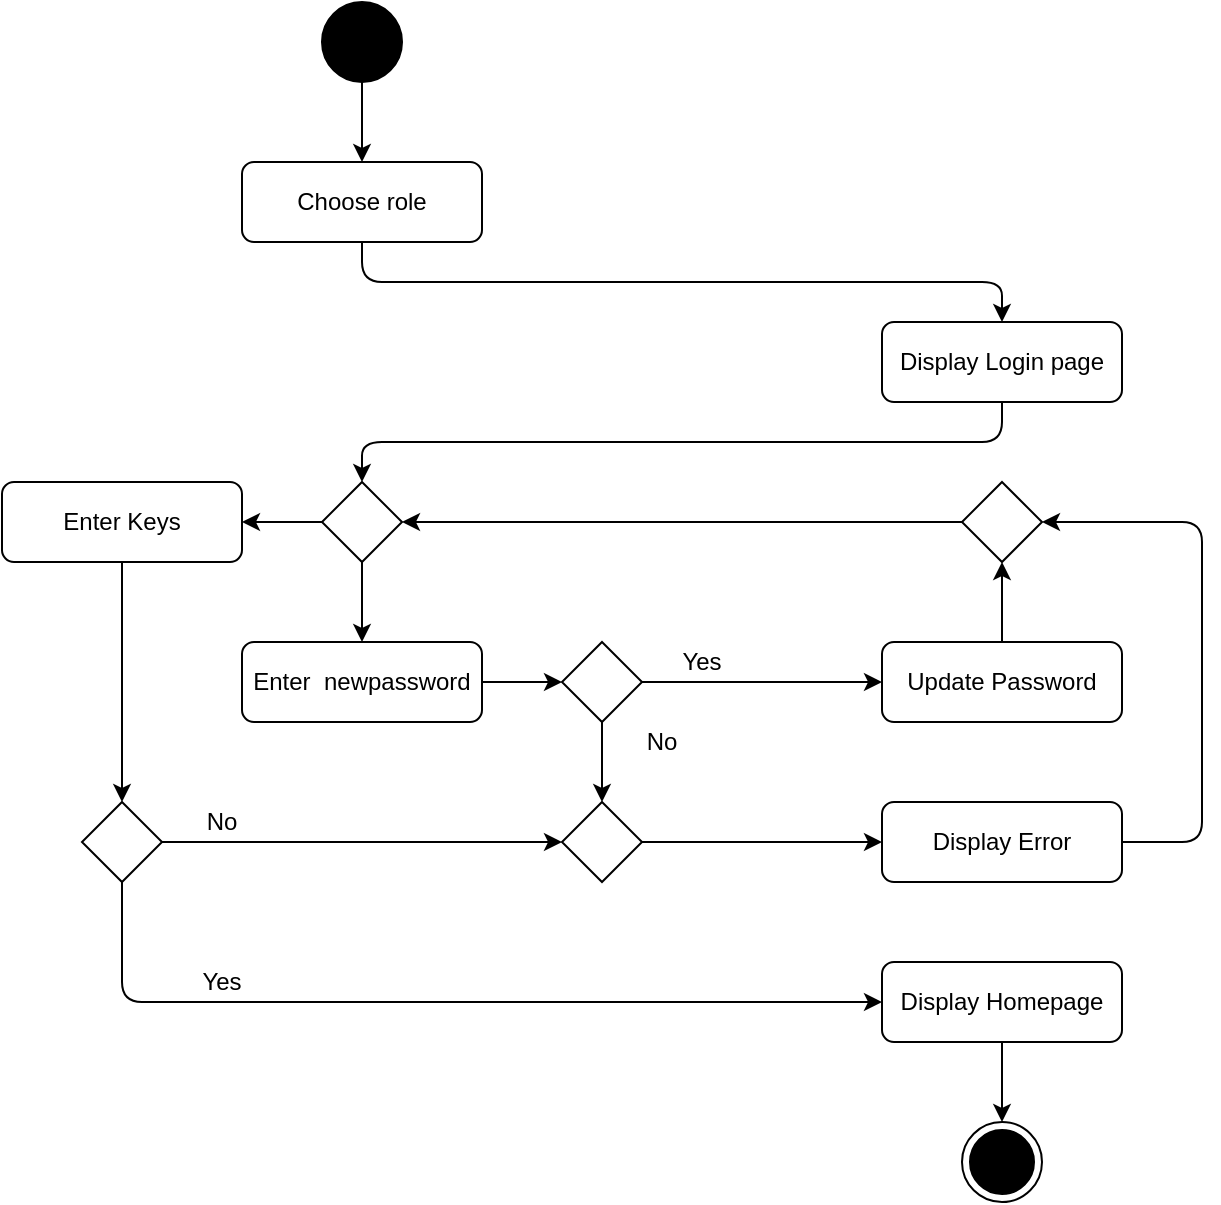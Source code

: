 <mxfile>
    <diagram id="FijeTby2EyN-7NyLlDYY" name="Login">
        <mxGraphModel dx="919" dy="695" grid="1" gridSize="10" guides="1" tooltips="1" connect="1" arrows="1" fold="1" page="1" pageScale="1" pageWidth="850" pageHeight="1100" math="0" shadow="0">
            <root>
                <mxCell id="0"/>
                <mxCell id="1" parent="0"/>
                <mxCell id="bwiVI-DXOcjcneLZxq-_-1" style="edgeStyle=none;html=1;exitX=0.5;exitY=1;exitDx=0;exitDy=0;entryX=0.5;entryY=0;entryDx=0;entryDy=0;" edge="1" parent="1" source="bwiVI-DXOcjcneLZxq-_-2" target="bwiVI-DXOcjcneLZxq-_-6">
                    <mxGeometry relative="1" as="geometry"/>
                </mxCell>
                <mxCell id="bwiVI-DXOcjcneLZxq-_-2" value="" style="ellipse;fillColor=strokeColor;" vertex="1" parent="1">
                    <mxGeometry x="280" y="40" width="40" height="40" as="geometry"/>
                </mxCell>
                <mxCell id="bwiVI-DXOcjcneLZxq-_-3" value="No" style="text;html=1;strokeColor=none;fillColor=none;align=center;verticalAlign=middle;whiteSpace=wrap;rounded=0;" vertex="1" parent="1">
                    <mxGeometry x="200" y="440" width="60" height="20" as="geometry"/>
                </mxCell>
                <mxCell id="bwiVI-DXOcjcneLZxq-_-4" value="Yes" style="text;html=1;strokeColor=none;fillColor=none;align=center;verticalAlign=middle;whiteSpace=wrap;rounded=0;" vertex="1" parent="1">
                    <mxGeometry x="200" y="520" width="60" height="20" as="geometry"/>
                </mxCell>
                <mxCell id="bwiVI-DXOcjcneLZxq-_-5" style="edgeStyle=none;html=1;exitX=0.5;exitY=1;exitDx=0;exitDy=0;entryX=0.5;entryY=0;entryDx=0;entryDy=0;" edge="1" parent="1" source="bwiVI-DXOcjcneLZxq-_-6" target="bwiVI-DXOcjcneLZxq-_-8">
                    <mxGeometry relative="1" as="geometry">
                        <Array as="points">
                            <mxPoint x="300" y="180"/>
                            <mxPoint x="620" y="180"/>
                        </Array>
                    </mxGeometry>
                </mxCell>
                <mxCell id="bwiVI-DXOcjcneLZxq-_-6" value="Choose role" style="rounded=1;whiteSpace=wrap;html=1;" vertex="1" parent="1">
                    <mxGeometry x="240" y="120" width="120" height="40" as="geometry"/>
                </mxCell>
                <mxCell id="bwiVI-DXOcjcneLZxq-_-7" style="edgeStyle=none;html=1;exitX=0.5;exitY=1;exitDx=0;exitDy=0;entryX=0.5;entryY=0;entryDx=0;entryDy=0;" edge="1" parent="1" source="bwiVI-DXOcjcneLZxq-_-8" target="bwiVI-DXOcjcneLZxq-_-11">
                    <mxGeometry relative="1" as="geometry">
                        <mxPoint x="300" y="280" as="targetPoint"/>
                        <Array as="points">
                            <mxPoint x="620" y="260"/>
                            <mxPoint x="300" y="260"/>
                        </Array>
                    </mxGeometry>
                </mxCell>
                <mxCell id="bwiVI-DXOcjcneLZxq-_-8" value="Display Login page" style="rounded=1;whiteSpace=wrap;html=1;" vertex="1" parent="1">
                    <mxGeometry x="560" y="200" width="120" height="40" as="geometry"/>
                </mxCell>
                <mxCell id="bwiVI-DXOcjcneLZxq-_-9" style="edgeStyle=none;html=1;exitX=0;exitY=0.5;exitDx=0;exitDy=0;entryX=1;entryY=0.5;entryDx=0;entryDy=0;" edge="1" parent="1" source="bwiVI-DXOcjcneLZxq-_-11" target="bwiVI-DXOcjcneLZxq-_-18">
                    <mxGeometry relative="1" as="geometry"/>
                </mxCell>
                <mxCell id="bwiVI-DXOcjcneLZxq-_-10" style="edgeStyle=none;html=1;exitX=0.5;exitY=1;exitDx=0;exitDy=0;entryX=0.5;entryY=0;entryDx=0;entryDy=0;" edge="1" parent="1" source="bwiVI-DXOcjcneLZxq-_-11" target="bwiVI-DXOcjcneLZxq-_-23">
                    <mxGeometry relative="1" as="geometry"/>
                </mxCell>
                <mxCell id="bwiVI-DXOcjcneLZxq-_-11" value="" style="rhombus;whiteSpace=wrap;html=1;" vertex="1" parent="1">
                    <mxGeometry x="280" y="280" width="40" height="40" as="geometry"/>
                </mxCell>
                <mxCell id="bwiVI-DXOcjcneLZxq-_-12" style="edgeStyle=none;html=1;exitX=1;exitY=0.5;exitDx=0;exitDy=0;entryX=1;entryY=0.5;entryDx=0;entryDy=0;" edge="1" parent="1" source="bwiVI-DXOcjcneLZxq-_-13" target="bwiVI-DXOcjcneLZxq-_-27">
                    <mxGeometry relative="1" as="geometry">
                        <Array as="points">
                            <mxPoint x="720" y="460"/>
                            <mxPoint x="720" y="300"/>
                        </Array>
                    </mxGeometry>
                </mxCell>
                <mxCell id="bwiVI-DXOcjcneLZxq-_-13" value="Display Error" style="rounded=1;whiteSpace=wrap;html=1;" vertex="1" parent="1">
                    <mxGeometry x="560" y="440" width="120" height="40" as="geometry"/>
                </mxCell>
                <mxCell id="bwiVI-DXOcjcneLZxq-_-14" style="edgeStyle=none;html=1;exitX=0.5;exitY=1;exitDx=0;exitDy=0;entryX=0;entryY=0.5;entryDx=0;entryDy=0;" edge="1" parent="1" source="bwiVI-DXOcjcneLZxq-_-15" target="bwiVI-DXOcjcneLZxq-_-16">
                    <mxGeometry relative="1" as="geometry"/>
                </mxCell>
                <mxCell id="bwiVI-DXOcjcneLZxq-_-15" value="Display Homepage" style="rounded=1;whiteSpace=wrap;html=1;" vertex="1" parent="1">
                    <mxGeometry x="560" y="520" width="120" height="40" as="geometry"/>
                </mxCell>
                <mxCell id="bwiVI-DXOcjcneLZxq-_-16" value="" style="ellipse;html=1;shape=endState;fillColor=strokeColor;direction=south;" vertex="1" parent="1">
                    <mxGeometry x="600" y="600" width="40" height="40" as="geometry"/>
                </mxCell>
                <mxCell id="bwiVI-DXOcjcneLZxq-_-17" style="edgeStyle=none;html=1;exitX=0.5;exitY=1;exitDx=0;exitDy=0;entryX=0.5;entryY=0;entryDx=0;entryDy=0;" edge="1" parent="1" source="bwiVI-DXOcjcneLZxq-_-18" target="bwiVI-DXOcjcneLZxq-_-32">
                    <mxGeometry relative="1" as="geometry"/>
                </mxCell>
                <mxCell id="bwiVI-DXOcjcneLZxq-_-18" value="Enter Keys" style="rounded=1;whiteSpace=wrap;html=1;" vertex="1" parent="1">
                    <mxGeometry x="120" y="280" width="120" height="40" as="geometry"/>
                </mxCell>
                <mxCell id="bwiVI-DXOcjcneLZxq-_-19" style="edgeStyle=none;html=1;exitX=1;exitY=0.5;exitDx=0;exitDy=0;entryX=0;entryY=0.5;entryDx=0;entryDy=0;" edge="1" parent="1" source="bwiVI-DXOcjcneLZxq-_-21" target="bwiVI-DXOcjcneLZxq-_-25">
                    <mxGeometry relative="1" as="geometry"/>
                </mxCell>
                <mxCell id="bwiVI-DXOcjcneLZxq-_-20" style="edgeStyle=none;html=1;exitX=0.5;exitY=1;exitDx=0;exitDy=0;entryX=0.5;entryY=0;entryDx=0;entryDy=0;" edge="1" parent="1" source="bwiVI-DXOcjcneLZxq-_-21" target="bwiVI-DXOcjcneLZxq-_-29">
                    <mxGeometry relative="1" as="geometry">
                        <mxPoint x="420" y="440" as="targetPoint"/>
                    </mxGeometry>
                </mxCell>
                <mxCell id="bwiVI-DXOcjcneLZxq-_-21" value="" style="rhombus;whiteSpace=wrap;html=1;" vertex="1" parent="1">
                    <mxGeometry x="400" y="360" width="40" height="40" as="geometry"/>
                </mxCell>
                <mxCell id="bwiVI-DXOcjcneLZxq-_-22" style="edgeStyle=none;html=1;exitX=1;exitY=0.5;exitDx=0;exitDy=0;entryX=0;entryY=0.5;entryDx=0;entryDy=0;" edge="1" parent="1" source="bwiVI-DXOcjcneLZxq-_-23" target="bwiVI-DXOcjcneLZxq-_-21">
                    <mxGeometry relative="1" as="geometry"/>
                </mxCell>
                <mxCell id="bwiVI-DXOcjcneLZxq-_-23" value="Enter&amp;nbsp; newpassword" style="rounded=1;whiteSpace=wrap;html=1;" vertex="1" parent="1">
                    <mxGeometry x="240" y="360" width="120" height="40" as="geometry"/>
                </mxCell>
                <mxCell id="bwiVI-DXOcjcneLZxq-_-24" style="edgeStyle=none;html=1;exitX=0.5;exitY=0;exitDx=0;exitDy=0;entryX=0.5;entryY=1;entryDx=0;entryDy=0;" edge="1" parent="1" source="bwiVI-DXOcjcneLZxq-_-25" target="bwiVI-DXOcjcneLZxq-_-27">
                    <mxGeometry relative="1" as="geometry"/>
                </mxCell>
                <mxCell id="bwiVI-DXOcjcneLZxq-_-25" value="Update Password" style="rounded=1;whiteSpace=wrap;html=1;" vertex="1" parent="1">
                    <mxGeometry x="560" y="360" width="120" height="40" as="geometry"/>
                </mxCell>
                <mxCell id="bwiVI-DXOcjcneLZxq-_-26" value="" style="edgeStyle=none;html=1;entryX=1;entryY=0.5;entryDx=0;entryDy=0;" edge="1" parent="1" source="bwiVI-DXOcjcneLZxq-_-27" target="bwiVI-DXOcjcneLZxq-_-11">
                    <mxGeometry relative="1" as="geometry">
                        <mxPoint x="540" y="300" as="targetPoint"/>
                    </mxGeometry>
                </mxCell>
                <mxCell id="bwiVI-DXOcjcneLZxq-_-27" value="" style="rhombus;whiteSpace=wrap;html=1;" vertex="1" parent="1">
                    <mxGeometry x="600" y="280" width="40" height="40" as="geometry"/>
                </mxCell>
                <mxCell id="bwiVI-DXOcjcneLZxq-_-28" style="edgeStyle=none;html=1;exitX=1;exitY=0.5;exitDx=0;exitDy=0;entryX=0;entryY=0.5;entryDx=0;entryDy=0;" edge="1" parent="1" source="bwiVI-DXOcjcneLZxq-_-29" target="bwiVI-DXOcjcneLZxq-_-13">
                    <mxGeometry relative="1" as="geometry"/>
                </mxCell>
                <mxCell id="bwiVI-DXOcjcneLZxq-_-29" value="" style="rhombus;whiteSpace=wrap;html=1;" vertex="1" parent="1">
                    <mxGeometry x="400" y="440" width="40" height="40" as="geometry"/>
                </mxCell>
                <mxCell id="bwiVI-DXOcjcneLZxq-_-30" style="edgeStyle=none;html=1;exitX=1;exitY=0.5;exitDx=0;exitDy=0;entryX=0;entryY=0.5;entryDx=0;entryDy=0;" edge="1" parent="1" source="bwiVI-DXOcjcneLZxq-_-32" target="bwiVI-DXOcjcneLZxq-_-29">
                    <mxGeometry relative="1" as="geometry"/>
                </mxCell>
                <mxCell id="bwiVI-DXOcjcneLZxq-_-31" style="edgeStyle=none;html=1;exitX=0.5;exitY=1;exitDx=0;exitDy=0;entryX=0;entryY=0.5;entryDx=0;entryDy=0;" edge="1" parent="1" source="bwiVI-DXOcjcneLZxq-_-32" target="bwiVI-DXOcjcneLZxq-_-15">
                    <mxGeometry relative="1" as="geometry">
                        <Array as="points">
                            <mxPoint x="180" y="540"/>
                        </Array>
                    </mxGeometry>
                </mxCell>
                <mxCell id="bwiVI-DXOcjcneLZxq-_-32" value="" style="rhombus;whiteSpace=wrap;html=1;" vertex="1" parent="1">
                    <mxGeometry x="160" y="440" width="40" height="40" as="geometry"/>
                </mxCell>
                <mxCell id="bwiVI-DXOcjcneLZxq-_-33" value="Yes" style="text;html=1;strokeColor=none;fillColor=none;align=center;verticalAlign=middle;whiteSpace=wrap;rounded=0;" vertex="1" parent="1">
                    <mxGeometry x="440" y="360" width="60" height="20" as="geometry"/>
                </mxCell>
                <mxCell id="bwiVI-DXOcjcneLZxq-_-34" value="No" style="text;html=1;strokeColor=none;fillColor=none;align=center;verticalAlign=middle;whiteSpace=wrap;rounded=0;" vertex="1" parent="1">
                    <mxGeometry x="420" y="400" width="60" height="20" as="geometry"/>
                </mxCell>
            </root>
        </mxGraphModel>
    </diagram>
    <diagram id="gT3FryecW-CjHEzO_n_v" name="Print">
        <mxGraphModel dx="1953" dy="1478" grid="1" gridSize="10" guides="1" tooltips="1" connect="1" arrows="1" fold="1" page="1" pageScale="1" pageWidth="850" pageHeight="1100" math="0" shadow="0">
            <root>
                <mxCell id="0"/>
                <mxCell id="1" parent="0"/>
                <mxCell id="54" style="edgeStyle=none;html=1;exitX=0.5;exitY=1;exitDx=0;exitDy=0;entryX=0.5;entryY=0;entryDx=0;entryDy=0;" edge="1" parent="1" source="52" target="53">
                    <mxGeometry relative="1" as="geometry">
                        <Array as="points">
                            <mxPoint x="420" y="180"/>
                            <mxPoint x="740" y="180"/>
                        </Array>
                    </mxGeometry>
                </mxCell>
                <mxCell id="52" value="Choose Print Documents" style="rounded=1;whiteSpace=wrap;html=1;" vertex="1" parent="1">
                    <mxGeometry x="360" y="120" width="120" height="40" as="geometry"/>
                </mxCell>
                <mxCell id="zESf34RMkvPdHZ8S7SSu-73" style="edgeStyle=none;html=1;exitX=0;exitY=0.5;exitDx=0;exitDy=0;entryX=0.5;entryY=0;entryDx=0;entryDy=0;" edge="1" parent="1" source="53" target="55">
                    <mxGeometry relative="1" as="geometry">
                        <Array as="points">
                            <mxPoint x="420" y="220"/>
                        </Array>
                    </mxGeometry>
                </mxCell>
                <mxCell id="53" value="Display File Upload prompt" style="rounded=1;whiteSpace=wrap;html=1;" vertex="1" parent="1">
                    <mxGeometry x="680" y="200" width="120" height="40" as="geometry"/>
                </mxCell>
                <mxCell id="yiKP9DaiNhndDPsMYVBE-65" style="edgeStyle=none;html=1;exitX=0.5;exitY=1;exitDx=0;exitDy=0;entryX=0.5;entryY=0;entryDx=0;entryDy=0;" edge="1" parent="1" source="55" target="zESf34RMkvPdHZ8S7SSu-70">
                    <mxGeometry relative="1" as="geometry"/>
                </mxCell>
                <mxCell id="55" value="Upload File" style="rounded=1;whiteSpace=wrap;html=1;" vertex="1" parent="1">
                    <mxGeometry x="360" y="280" width="120" height="40" as="geometry"/>
                </mxCell>
                <mxCell id="dl_6bHb7XXs5_eiVzAke-56" style="edgeStyle=none;html=1;exitX=0.5;exitY=1;exitDx=0;exitDy=0;entryX=0.5;entryY=0;entryDx=0;entryDy=0;" edge="1" parent="1" source="zESf34RMkvPdHZ8S7SSu-64" target="zESf34RMkvPdHZ8S7SSu-71">
                    <mxGeometry relative="1" as="geometry"/>
                </mxCell>
                <mxCell id="zESf34RMkvPdHZ8S7SSu-64" value="" style="ellipse;fillColor=strokeColor;" vertex="1" parent="1">
                    <mxGeometry x="240" y="40" width="40" height="40" as="geometry"/>
                </mxCell>
                <mxCell id="yiKP9DaiNhndDPsMYVBE-66" style="edgeStyle=none;html=1;exitX=1;exitY=0.5;exitDx=0;exitDy=0;entryX=0;entryY=0.5;entryDx=0;entryDy=0;" edge="1" parent="1" source="zESf34RMkvPdHZ8S7SSu-70" target="zESf34RMkvPdHZ8S7SSu-72">
                    <mxGeometry relative="1" as="geometry"/>
                </mxCell>
                <mxCell id="dl_6bHb7XXs5_eiVzAke-57" style="edgeStyle=none;html=1;exitX=0.5;exitY=1;exitDx=0;exitDy=0;entryX=0.5;entryY=0;entryDx=0;entryDy=0;" edge="1" parent="1" source="zESf34RMkvPdHZ8S7SSu-70" target="yiKP9DaiNhndDPsMYVBE-64">
                    <mxGeometry relative="1" as="geometry"/>
                </mxCell>
                <mxCell id="zESf34RMkvPdHZ8S7SSu-70" value="" style="rhombus;whiteSpace=wrap;html=1;" vertex="1" parent="1">
                    <mxGeometry x="400" y="360" width="40" height="40" as="geometry"/>
                </mxCell>
                <mxCell id="yiKP9DaiNhndDPsMYVBE-87" style="edgeStyle=none;html=1;exitX=0;exitY=0.5;exitDx=0;exitDy=0;entryX=0.5;entryY=0;entryDx=0;entryDy=0;" edge="1" parent="1" source="zESf34RMkvPdHZ8S7SSu-71" target="yiKP9DaiNhndDPsMYVBE-86">
                    <mxGeometry relative="1" as="geometry">
                        <Array as="points">
                            <mxPoint x="100" y="140"/>
                        </Array>
                    </mxGeometry>
                </mxCell>
                <mxCell id="yiKP9DaiNhndDPsMYVBE-90" style="edgeStyle=none;html=1;exitX=1;exitY=0.5;exitDx=0;exitDy=0;entryX=0;entryY=0.5;entryDx=0;entryDy=0;" edge="1" parent="1" source="zESf34RMkvPdHZ8S7SSu-71" target="52">
                    <mxGeometry relative="1" as="geometry"/>
                </mxCell>
                <mxCell id="zESf34RMkvPdHZ8S7SSu-71" value="" style="rhombus;whiteSpace=wrap;html=1;" vertex="1" parent="1">
                    <mxGeometry x="240" y="120" width="40" height="40" as="geometry"/>
                </mxCell>
                <mxCell id="zESf34RMkvPdHZ8S7SSu-74" style="edgeStyle=none;html=1;exitX=0.5;exitY=0;exitDx=0;exitDy=0;entryX=0.5;entryY=1;entryDx=0;entryDy=0;" edge="1" parent="1" source="zESf34RMkvPdHZ8S7SSu-72" target="53">
                    <mxGeometry relative="1" as="geometry"/>
                </mxCell>
                <mxCell id="zESf34RMkvPdHZ8S7SSu-72" value="Display Error file format" style="rounded=1;whiteSpace=wrap;html=1;" vertex="1" parent="1">
                    <mxGeometry x="680" y="360" width="120" height="40" as="geometry"/>
                </mxCell>
                <mxCell id="yiKP9DaiNhndDPsMYVBE-69" style="edgeStyle=none;html=1;exitX=0.25;exitY=1;exitDx=0;exitDy=0;entryX=0.5;entryY=0;entryDx=0;entryDy=0;" edge="1" parent="1" source="yiKP9DaiNhndDPsMYVBE-64" target="yiKP9DaiNhndDPsMYVBE-67">
                    <mxGeometry relative="1" as="geometry"/>
                </mxCell>
                <mxCell id="yiKP9DaiNhndDPsMYVBE-70" style="edgeStyle=none;html=1;exitX=0.75;exitY=1;exitDx=0;exitDy=0;entryX=0.5;entryY=0;entryDx=0;entryDy=0;" edge="1" parent="1" source="yiKP9DaiNhndDPsMYVBE-64" target="yiKP9DaiNhndDPsMYVBE-68">
                    <mxGeometry relative="1" as="geometry"/>
                </mxCell>
                <mxCell id="yiKP9DaiNhndDPsMYVBE-64" value="" style="rounded=1;whiteSpace=wrap;html=1;" vertex="1" parent="1">
                    <mxGeometry x="260" y="430" width="320" height="10" as="geometry"/>
                </mxCell>
                <mxCell id="yiKP9DaiNhndDPsMYVBE-78" style="edgeStyle=none;html=1;exitX=0.5;exitY=1;exitDx=0;exitDy=0;entryX=0.25;entryY=0;entryDx=0;entryDy=0;" edge="1" parent="1" source="yiKP9DaiNhndDPsMYVBE-67" target="yiKP9DaiNhndDPsMYVBE-73">
                    <mxGeometry relative="1" as="geometry"/>
                </mxCell>
                <mxCell id="yiKP9DaiNhndDPsMYVBE-67" value="Specify printing properties" style="rounded=1;whiteSpace=wrap;html=1;" vertex="1" parent="1">
                    <mxGeometry x="280" y="480" width="120" height="40" as="geometry"/>
                </mxCell>
                <mxCell id="yiKP9DaiNhndDPsMYVBE-76" style="edgeStyle=none;html=1;exitX=0.5;exitY=1;exitDx=0;exitDy=0;entryX=0.5;entryY=0;entryDx=0;entryDy=0;" edge="1" parent="1" source="yiKP9DaiNhndDPsMYVBE-68" target="yiKP9DaiNhndDPsMYVBE-71">
                    <mxGeometry relative="1" as="geometry"/>
                </mxCell>
                <mxCell id="yiKP9DaiNhndDPsMYVBE-68" value="Choose Printer" style="rounded=1;whiteSpace=wrap;html=1;" vertex="1" parent="1">
                    <mxGeometry x="440" y="480" width="120" height="40" as="geometry"/>
                </mxCell>
                <mxCell id="yiKP9DaiNhndDPsMYVBE-77" style="edgeStyle=none;html=1;exitX=1;exitY=0.5;exitDx=0;exitDy=0;" edge="1" parent="1" source="yiKP9DaiNhndDPsMYVBE-71" target="yiKP9DaiNhndDPsMYVBE-72">
                    <mxGeometry relative="1" as="geometry"/>
                </mxCell>
                <mxCell id="yiKP9DaiNhndDPsMYVBE-79" style="edgeStyle=none;html=1;exitX=0.5;exitY=1;exitDx=0;exitDy=0;entryX=0.75;entryY=0;entryDx=0;entryDy=0;" edge="1" parent="1" source="yiKP9DaiNhndDPsMYVBE-71" target="yiKP9DaiNhndDPsMYVBE-73">
                    <mxGeometry relative="1" as="geometry"/>
                </mxCell>
                <mxCell id="yiKP9DaiNhndDPsMYVBE-71" value="" style="rhombus;whiteSpace=wrap;html=1;" vertex="1" parent="1">
                    <mxGeometry x="480" y="560" width="40" height="40" as="geometry"/>
                </mxCell>
                <mxCell id="yiKP9DaiNhndDPsMYVBE-75" style="edgeStyle=none;html=1;exitX=0.5;exitY=0;exitDx=0;exitDy=0;entryX=1;entryY=0.5;entryDx=0;entryDy=0;" edge="1" parent="1" source="yiKP9DaiNhndDPsMYVBE-72" target="yiKP9DaiNhndDPsMYVBE-68">
                    <mxGeometry relative="1" as="geometry">
                        <Array as="points">
                            <mxPoint x="740" y="500"/>
                        </Array>
                    </mxGeometry>
                </mxCell>
                <mxCell id="yiKP9DaiNhndDPsMYVBE-72" value="Display Printer not available" style="rounded=1;whiteSpace=wrap;html=1;" vertex="1" parent="1">
                    <mxGeometry x="680" y="560" width="120" height="40" as="geometry"/>
                </mxCell>
                <mxCell id="yiKP9DaiNhndDPsMYVBE-81" style="edgeStyle=none;html=1;exitX=0.5;exitY=1;exitDx=0;exitDy=0;entryX=0.5;entryY=0;entryDx=0;entryDy=0;" edge="1" parent="1" source="yiKP9DaiNhndDPsMYVBE-73" target="yiKP9DaiNhndDPsMYVBE-80">
                    <mxGeometry relative="1" as="geometry"/>
                </mxCell>
                <mxCell id="yiKP9DaiNhndDPsMYVBE-73" value="" style="rounded=1;whiteSpace=wrap;html=1;" vertex="1" parent="1">
                    <mxGeometry x="260" y="630" width="320" height="10" as="geometry"/>
                </mxCell>
                <mxCell id="yiKP9DaiNhndDPsMYVBE-83" style="edgeStyle=none;html=1;exitX=1;exitY=0.5;exitDx=0;exitDy=0;entryX=0;entryY=0.5;entryDx=0;entryDy=0;" edge="1" parent="1" source="yiKP9DaiNhndDPsMYVBE-80" target="yiKP9DaiNhndDPsMYVBE-82">
                    <mxGeometry relative="1" as="geometry"/>
                </mxCell>
                <mxCell id="yiKP9DaiNhndDPsMYVBE-109" style="edgeStyle=none;html=1;exitX=0.5;exitY=1;exitDx=0;exitDy=0;entryX=0;entryY=0.5;entryDx=0;entryDy=0;" edge="1" parent="1" source="yiKP9DaiNhndDPsMYVBE-80" target="yiKP9DaiNhndDPsMYVBE-106">
                    <mxGeometry relative="1" as="geometry">
                        <Array as="points">
                            <mxPoint x="420" y="1060"/>
                        </Array>
                    </mxGeometry>
                </mxCell>
                <mxCell id="yiKP9DaiNhndDPsMYVBE-80" value="" style="rhombus;whiteSpace=wrap;html=1;" vertex="1" parent="1">
                    <mxGeometry x="400" y="680" width="40" height="40" as="geometry"/>
                </mxCell>
                <mxCell id="yiKP9DaiNhndDPsMYVBE-93" style="edgeStyle=none;html=1;exitX=0.5;exitY=1;exitDx=0;exitDy=0;entryX=1;entryY=0.5;entryDx=0;entryDy=0;" edge="1" parent="1" source="yiKP9DaiNhndDPsMYVBE-82" target="yiKP9DaiNhndDPsMYVBE-86">
                    <mxGeometry relative="1" as="geometry">
                        <Array as="points">
                            <mxPoint x="740" y="780"/>
                        </Array>
                    </mxGeometry>
                </mxCell>
                <mxCell id="yiKP9DaiNhndDPsMYVBE-82" value="Display Not enough Printing Pages" style="rounded=1;whiteSpace=wrap;html=1;" vertex="1" parent="1">
                    <mxGeometry x="680" y="680" width="120" height="40" as="geometry"/>
                </mxCell>
                <mxCell id="yiKP9DaiNhndDPsMYVBE-92" style="edgeStyle=none;html=1;exitX=0.5;exitY=1;exitDx=0;exitDy=0;entryX=0.5;entryY=0;entryDx=0;entryDy=0;" edge="1" parent="1" source="yiKP9DaiNhndDPsMYVBE-86" target="yiKP9DaiNhndDPsMYVBE-88">
                    <mxGeometry relative="1" as="geometry">
                        <Array as="points">
                            <mxPoint x="100" y="820"/>
                            <mxPoint x="740" y="820"/>
                        </Array>
                    </mxGeometry>
                </mxCell>
                <mxCell id="yiKP9DaiNhndDPsMYVBE-86" value="Buy Printing Pages&amp;nbsp;" style="rounded=1;whiteSpace=wrap;html=1;" vertex="1" parent="1">
                    <mxGeometry x="40" y="760" width="120" height="40" as="geometry"/>
                </mxCell>
                <mxCell id="yiKP9DaiNhndDPsMYVBE-95" style="edgeStyle=none;html=1;exitX=0.5;exitY=1;exitDx=0;exitDy=0;entryX=0.5;entryY=0;entryDx=0;entryDy=0;" edge="1" parent="1" source="yiKP9DaiNhndDPsMYVBE-88" target="yiKP9DaiNhndDPsMYVBE-94">
                    <mxGeometry relative="1" as="geometry">
                        <Array as="points">
                            <mxPoint x="740" y="900"/>
                            <mxPoint x="100" y="900"/>
                        </Array>
                    </mxGeometry>
                </mxCell>
                <mxCell id="yiKP9DaiNhndDPsMYVBE-88" value="Display BKPay" style="rounded=1;whiteSpace=wrap;html=1;" vertex="1" parent="1">
                    <mxGeometry x="680" y="840" width="120" height="40" as="geometry"/>
                </mxCell>
                <mxCell id="yiKP9DaiNhndDPsMYVBE-97" style="edgeStyle=none;html=1;exitX=0.5;exitY=1;exitDx=0;exitDy=0;entryX=0;entryY=0.5;entryDx=0;entryDy=0;" edge="1" parent="1" source="yiKP9DaiNhndDPsMYVBE-94" target="yiKP9DaiNhndDPsMYVBE-96">
                    <mxGeometry relative="1" as="geometry">
                        <Array as="points">
                            <mxPoint x="100" y="980"/>
                        </Array>
                    </mxGeometry>
                </mxCell>
                <mxCell id="yiKP9DaiNhndDPsMYVBE-94" value="Enter Credits Number" style="rounded=1;whiteSpace=wrap;html=1;" vertex="1" parent="1">
                    <mxGeometry x="40" y="920" width="120" height="40" as="geometry"/>
                </mxCell>
                <mxCell id="yiKP9DaiNhndDPsMYVBE-99" style="edgeStyle=none;html=1;exitX=1;exitY=0.5;exitDx=0;exitDy=0;entryX=0;entryY=0.5;entryDx=0;entryDy=0;" edge="1" parent="1" source="yiKP9DaiNhndDPsMYVBE-96" target="yiKP9DaiNhndDPsMYVBE-98">
                    <mxGeometry relative="1" as="geometry"/>
                </mxCell>
                <mxCell id="yiKP9DaiNhndDPsMYVBE-107" style="edgeStyle=none;html=1;exitX=0.5;exitY=1;exitDx=0;exitDy=0;entryX=0.5;entryY=0;entryDx=0;entryDy=0;" edge="1" parent="1" source="yiKP9DaiNhndDPsMYVBE-96" target="yiKP9DaiNhndDPsMYVBE-106">
                    <mxGeometry relative="1" as="geometry"/>
                </mxCell>
                <mxCell id="yiKP9DaiNhndDPsMYVBE-96" value="" style="rhombus;whiteSpace=wrap;html=1;" vertex="1" parent="1">
                    <mxGeometry x="560" y="960" width="40" height="40" as="geometry"/>
                </mxCell>
                <mxCell id="yiKP9DaiNhndDPsMYVBE-100" style="edgeStyle=none;html=1;exitX=0.5;exitY=0;exitDx=0;exitDy=0;entryX=1;entryY=0.5;entryDx=0;entryDy=0;" edge="1" parent="1" source="yiKP9DaiNhndDPsMYVBE-98" target="yiKP9DaiNhndDPsMYVBE-94">
                    <mxGeometry relative="1" as="geometry">
                        <Array as="points">
                            <mxPoint x="740" y="940"/>
                        </Array>
                    </mxGeometry>
                </mxCell>
                <mxCell id="yiKP9DaiNhndDPsMYVBE-98" value="Display Payment Error" style="rounded=1;whiteSpace=wrap;html=1;" vertex="1" parent="1">
                    <mxGeometry x="680" y="960" width="120" height="40" as="geometry"/>
                </mxCell>
                <mxCell id="RSLSFAYbCCZ835VubICv-56" style="edgeStyle=none;html=1;exitX=0.5;exitY=1;exitDx=0;exitDy=0;entryX=0;entryY=0.5;entryDx=0;entryDy=0;" edge="1" parent="1" source="yiKP9DaiNhndDPsMYVBE-103" target="RSLSFAYbCCZ835VubICv-55">
                    <mxGeometry relative="1" as="geometry"/>
                </mxCell>
                <mxCell id="yiKP9DaiNhndDPsMYVBE-103" value="Display Printing Success" style="rounded=1;whiteSpace=wrap;html=1;" vertex="1" parent="1">
                    <mxGeometry x="680" y="1040" width="120" height="40" as="geometry"/>
                </mxCell>
                <mxCell id="yiKP9DaiNhndDPsMYVBE-108" style="edgeStyle=none;html=1;exitX=1;exitY=0.5;exitDx=0;exitDy=0;entryX=0;entryY=0.5;entryDx=0;entryDy=0;" edge="1" parent="1" source="yiKP9DaiNhndDPsMYVBE-106" target="yiKP9DaiNhndDPsMYVBE-103">
                    <mxGeometry relative="1" as="geometry"/>
                </mxCell>
                <mxCell id="yiKP9DaiNhndDPsMYVBE-106" value="" style="rhombus;whiteSpace=wrap;html=1;" vertex="1" parent="1">
                    <mxGeometry x="560" y="1040" width="40" height="40" as="geometry"/>
                </mxCell>
                <mxCell id="RSLSFAYbCCZ835VubICv-55" value="" style="ellipse;html=1;shape=endState;fillColor=strokeColor;direction=south;" vertex="1" parent="1">
                    <mxGeometry x="720" y="1120" width="40" height="40" as="geometry"/>
                </mxCell>
                <mxCell id="6XSpKrGPZQrEwWn1iI1l-55" value="Yes" style="text;html=1;strokeColor=none;fillColor=none;align=center;verticalAlign=middle;whiteSpace=wrap;rounded=0;" vertex="1" parent="1">
                    <mxGeometry x="420" y="400" width="60" height="20" as="geometry"/>
                </mxCell>
                <mxCell id="6XSpKrGPZQrEwWn1iI1l-56" value="Yes" style="text;html=1;strokeColor=none;fillColor=none;align=center;verticalAlign=middle;whiteSpace=wrap;rounded=0;" vertex="1" parent="1">
                    <mxGeometry x="500" y="600" width="60" height="20" as="geometry"/>
                </mxCell>
                <mxCell id="6XSpKrGPZQrEwWn1iI1l-57" value="Yes" style="text;html=1;strokeColor=none;fillColor=none;align=center;verticalAlign=middle;whiteSpace=wrap;rounded=0;" vertex="1" parent="1">
                    <mxGeometry x="420" y="720" width="60" height="20" as="geometry"/>
                </mxCell>
                <mxCell id="6XSpKrGPZQrEwWn1iI1l-58" value="Yes" style="text;html=1;strokeColor=none;fillColor=none;align=center;verticalAlign=middle;whiteSpace=wrap;rounded=0;" vertex="1" parent="1">
                    <mxGeometry x="580" y="1000" width="60" height="20" as="geometry"/>
                </mxCell>
                <mxCell id="6XSpKrGPZQrEwWn1iI1l-59" value="buy" style="text;html=1;strokeColor=none;fillColor=none;align=center;verticalAlign=middle;whiteSpace=wrap;rounded=0;" vertex="1" parent="1">
                    <mxGeometry x="180" y="120" width="60" height="20" as="geometry"/>
                </mxCell>
                <mxCell id="6XSpKrGPZQrEwWn1iI1l-60" value="print" style="text;html=1;strokeColor=none;fillColor=none;align=center;verticalAlign=middle;whiteSpace=wrap;rounded=0;" vertex="1" parent="1">
                    <mxGeometry x="280" y="120" width="60" height="20" as="geometry"/>
                </mxCell>
                <mxCell id="6XSpKrGPZQrEwWn1iI1l-61" value="No" style="text;html=1;strokeColor=none;fillColor=none;align=center;verticalAlign=middle;whiteSpace=wrap;rounded=0;" vertex="1" parent="1">
                    <mxGeometry x="600" y="960" width="60" height="20" as="geometry"/>
                </mxCell>
                <mxCell id="6XSpKrGPZQrEwWn1iI1l-62" value="No" style="text;html=1;strokeColor=none;fillColor=none;align=center;verticalAlign=middle;whiteSpace=wrap;rounded=0;" vertex="1" parent="1">
                    <mxGeometry x="440" y="680" width="60" height="20" as="geometry"/>
                </mxCell>
                <mxCell id="6XSpKrGPZQrEwWn1iI1l-63" value="No" style="text;html=1;strokeColor=none;fillColor=none;align=center;verticalAlign=middle;whiteSpace=wrap;rounded=0;" vertex="1" parent="1">
                    <mxGeometry x="520" y="560" width="60" height="20" as="geometry"/>
                </mxCell>
            </root>
        </mxGraphModel>
    </diagram>
    <diagram id="7jJ9QKA-UKC-4LhXm7wZ" name="Printer Manage">
        <mxGraphModel dx="1041" dy="788" grid="1" gridSize="10" guides="1" tooltips="1" connect="1" arrows="1" fold="1" page="1" pageScale="1" pageWidth="850" pageHeight="1100" math="0" shadow="0">
            <root>
                <mxCell id="0"/>
                <mxCell id="1" parent="0"/>
                <mxCell id="g4PMAr1Wei0ogcqRe7uy-8" value="" style="edgeStyle=none;html=1;" edge="1" parent="1" source="OeciqfJA749AD_wcR-Q3-1" target="OeciqfJA749AD_wcR-Q3-12">
                    <mxGeometry relative="1" as="geometry"/>
                </mxCell>
                <mxCell id="OeciqfJA749AD_wcR-Q3-1" value="" style="ellipse;fillColor=strokeColor;" vertex="1" parent="1">
                    <mxGeometry x="200" y="40" width="40" height="40" as="geometry"/>
                </mxCell>
                <mxCell id="OeciqfJA749AD_wcR-Q3-2" value="" style="ellipse;html=1;shape=endState;fillColor=strokeColor;" vertex="1" parent="1">
                    <mxGeometry x="640" y="840" width="40" height="40" as="geometry"/>
                </mxCell>
                <mxCell id="OeciqfJA749AD_wcR-Q3-14" style="edgeStyle=none;html=1;exitX=0.5;exitY=1;exitDx=0;exitDy=0;entryX=0.5;entryY=0;entryDx=0;entryDy=0;" edge="1" parent="1" source="OeciqfJA749AD_wcR-Q3-7" target="OeciqfJA749AD_wcR-Q3-9">
                    <mxGeometry relative="1" as="geometry">
                        <Array as="points">
                            <mxPoint x="340" y="180"/>
                            <mxPoint x="660" y="180"/>
                        </Array>
                    </mxGeometry>
                </mxCell>
                <mxCell id="OeciqfJA749AD_wcR-Q3-7" value="Choose a Printer" style="rounded=1;whiteSpace=wrap;html=1;" vertex="1" parent="1">
                    <mxGeometry x="280" y="120" width="120" height="40" as="geometry"/>
                </mxCell>
                <mxCell id="OeciqfJA749AD_wcR-Q3-15" style="edgeStyle=none;html=1;exitX=0.5;exitY=1;exitDx=0;exitDy=0;entryX=0.5;entryY=0;entryDx=0;entryDy=0;" edge="1" parent="1" source="OeciqfJA749AD_wcR-Q3-9" target="OeciqfJA749AD_wcR-Q3-10">
                    <mxGeometry relative="1" as="geometry">
                        <Array as="points">
                            <mxPoint x="660" y="260"/>
                            <mxPoint x="340" y="260"/>
                        </Array>
                    </mxGeometry>
                </mxCell>
                <mxCell id="OeciqfJA749AD_wcR-Q3-9" value="Display Details of that Printer" style="rounded=1;whiteSpace=wrap;html=1;" vertex="1" parent="1">
                    <mxGeometry x="600" y="200" width="120" height="40" as="geometry"/>
                </mxCell>
                <mxCell id="UFFP9tWhfZzLQItwhRz4-2" style="edgeStyle=none;html=1;exitX=0.5;exitY=1;exitDx=0;exitDy=0;entryX=0.5;entryY=0;entryDx=0;entryDy=0;" edge="1" parent="1" source="OeciqfJA749AD_wcR-Q3-10" target="UFFP9tWhfZzLQItwhRz4-1">
                    <mxGeometry relative="1" as="geometry">
                        <Array as="points">
                            <mxPoint x="340" y="340"/>
                            <mxPoint x="660" y="340"/>
                        </Array>
                    </mxGeometry>
                </mxCell>
                <mxCell id="OeciqfJA749AD_wcR-Q3-10" value="Enable/Disable Printer" style="rounded=1;whiteSpace=wrap;html=1;" vertex="1" parent="1">
                    <mxGeometry x="280" y="280" width="120" height="40" as="geometry"/>
                </mxCell>
                <mxCell id="g4PMAr1Wei0ogcqRe7uy-9" value="" style="edgeStyle=none;html=1;" edge="1" parent="1" source="OeciqfJA749AD_wcR-Q3-12" target="OeciqfJA749AD_wcR-Q3-7">
                    <mxGeometry relative="1" as="geometry"/>
                </mxCell>
                <mxCell id="g4PMAr1Wei0ogcqRe7uy-10" style="edgeStyle=none;html=1;exitX=0;exitY=0.5;exitDx=0;exitDy=0;entryX=0.5;entryY=0;entryDx=0;entryDy=0;" edge="1" parent="1" source="OeciqfJA749AD_wcR-Q3-12" target="OeciqfJA749AD_wcR-Q3-13">
                    <mxGeometry relative="1" as="geometry">
                        <Array as="points">
                            <mxPoint x="100" y="140"/>
                        </Array>
                    </mxGeometry>
                </mxCell>
                <mxCell id="OeciqfJA749AD_wcR-Q3-12" value="" style="rhombus;whiteSpace=wrap;html=1;" vertex="1" parent="1">
                    <mxGeometry x="200" y="120" width="40" height="40" as="geometry"/>
                </mxCell>
                <mxCell id="UFFP9tWhfZzLQItwhRz4-6" style="edgeStyle=none;html=1;exitX=0.5;exitY=1;exitDx=0;exitDy=0;entryX=0.5;entryY=0;entryDx=0;entryDy=0;" edge="1" parent="1" source="OeciqfJA749AD_wcR-Q3-13" target="UFFP9tWhfZzLQItwhRz4-4">
                    <mxGeometry relative="1" as="geometry">
                        <Array as="points">
                            <mxPoint x="100" y="500"/>
                            <mxPoint x="660" y="500"/>
                        </Array>
                    </mxGeometry>
                </mxCell>
                <mxCell id="OeciqfJA749AD_wcR-Q3-13" value="Add Printer" style="rounded=1;whiteSpace=wrap;html=1;" vertex="1" parent="1">
                    <mxGeometry x="40" y="440" width="120" height="40" as="geometry"/>
                </mxCell>
                <mxCell id="g4PMAr1Wei0ogcqRe7uy-7" style="edgeStyle=none;html=1;exitX=1;exitY=0.5;exitDx=0;exitDy=0;entryX=1;entryY=0.5;entryDx=0;entryDy=0;" edge="1" parent="1" source="UFFP9tWhfZzLQItwhRz4-1" target="OeciqfJA749AD_wcR-Q3-2">
                    <mxGeometry relative="1" as="geometry">
                        <Array as="points">
                            <mxPoint x="760" y="380"/>
                            <mxPoint x="760" y="860"/>
                        </Array>
                    </mxGeometry>
                </mxCell>
                <mxCell id="UFFP9tWhfZzLQItwhRz4-1" value="Display Enable/Disable Success" style="rounded=1;whiteSpace=wrap;html=1;" vertex="1" parent="1">
                    <mxGeometry x="600" y="360" width="120" height="40" as="geometry"/>
                </mxCell>
                <mxCell id="g4PMAr1Wei0ogcqRe7uy-3" style="edgeStyle=none;html=1;exitX=0.5;exitY=1;exitDx=0;exitDy=0;entryX=0.5;entryY=0;entryDx=0;entryDy=0;" edge="1" parent="1" source="UFFP9tWhfZzLQItwhRz4-3" target="g4PMAr1Wei0ogcqRe7uy-2">
                    <mxGeometry relative="1" as="geometry">
                        <Array as="points">
                            <mxPoint x="100" y="660"/>
                            <mxPoint x="660" y="660"/>
                        </Array>
                    </mxGeometry>
                </mxCell>
                <mxCell id="UFFP9tWhfZzLQItwhRz4-3" value="Enter Printer Details" style="rounded=1;whiteSpace=wrap;html=1;" vertex="1" parent="1">
                    <mxGeometry x="40" y="600" width="120" height="40" as="geometry"/>
                </mxCell>
                <mxCell id="g4PMAr1Wei0ogcqRe7uy-1" style="edgeStyle=none;html=1;exitX=0.5;exitY=1;exitDx=0;exitDy=0;entryX=0.5;entryY=0;entryDx=0;entryDy=0;" edge="1" parent="1" source="UFFP9tWhfZzLQItwhRz4-4" target="UFFP9tWhfZzLQItwhRz4-3">
                    <mxGeometry relative="1" as="geometry">
                        <Array as="points">
                            <mxPoint x="660" y="580"/>
                            <mxPoint x="100" y="580"/>
                        </Array>
                    </mxGeometry>
                </mxCell>
                <mxCell id="UFFP9tWhfZzLQItwhRz4-4" value="Display Add Printer Page" style="rounded=1;whiteSpace=wrap;html=1;" vertex="1" parent="1">
                    <mxGeometry x="600" y="520" width="120" height="40" as="geometry"/>
                </mxCell>
                <mxCell id="g4PMAr1Wei0ogcqRe7uy-4" style="edgeStyle=none;html=1;exitX=0.5;exitY=1;exitDx=0;exitDy=0;entryX=0.5;entryY=0;entryDx=0;entryDy=0;" edge="1" parent="1" source="g4PMAr1Wei0ogcqRe7uy-2" target="g4PMAr1Wei0ogcqRe7uy-5">
                    <mxGeometry relative="1" as="geometry">
                        <mxPoint x="660" y="750" as="targetPoint"/>
                    </mxGeometry>
                </mxCell>
                <mxCell id="g4PMAr1Wei0ogcqRe7uy-2" value="Display Add Success" style="rounded=1;whiteSpace=wrap;html=1;" vertex="1" parent="1">
                    <mxGeometry x="600" y="680" width="120" height="40" as="geometry"/>
                </mxCell>
                <mxCell id="g4PMAr1Wei0ogcqRe7uy-6" style="edgeStyle=none;html=1;exitX=0.5;exitY=1;exitDx=0;exitDy=0;entryX=0.5;entryY=0;entryDx=0;entryDy=0;" edge="1" parent="1" source="g4PMAr1Wei0ogcqRe7uy-5" target="OeciqfJA749AD_wcR-Q3-2">
                    <mxGeometry relative="1" as="geometry"/>
                </mxCell>
                <mxCell id="g4PMAr1Wei0ogcqRe7uy-5" value="" style="rhombus;whiteSpace=wrap;html=1;" vertex="1" parent="1">
                    <mxGeometry x="640" y="760" width="40" height="40" as="geometry"/>
                </mxCell>
            </root>
        </mxGraphModel>
    </diagram>
    <diagram id="26_sb1n6BL2RQ1NncRvW" name="Printing History">
        <mxGraphModel dx="1302" dy="985" grid="1" gridSize="10" guides="1" tooltips="1" connect="1" arrows="1" fold="1" page="1" pageScale="1" pageWidth="850" pageHeight="1100" math="0" shadow="0">
            <root>
                <mxCell id="0"/>
                <mxCell id="1" parent="0"/>
                <mxCell id="9c3e9L0AMAf0MjVC6Rri-2" value="" style="ellipse;html=1;shape=endState;fillColor=strokeColor;" vertex="1" parent="1">
                    <mxGeometry x="720" y="1000" width="40" height="40" as="geometry"/>
                </mxCell>
                <mxCell id="kk8YeSTYBTHJ2J8ykUpi-13" style="edgeStyle=none;html=1;exitX=1;exitY=0.5;exitDx=0;exitDy=0;entryX=0;entryY=0.5;entryDx=0;entryDy=0;" edge="1" parent="1" source="9c3e9L0AMAf0MjVC6Rri-5" target="kk8YeSTYBTHJ2J8ykUpi-1">
                    <mxGeometry relative="1" as="geometry"/>
                </mxCell>
                <mxCell id="kk8YeSTYBTHJ2J8ykUpi-41" style="edgeStyle=none;html=1;exitX=0;exitY=0.5;exitDx=0;exitDy=0;entryX=0.5;entryY=0;entryDx=0;entryDy=0;" edge="1" parent="1" source="9c3e9L0AMAf0MjVC6Rri-5" target="kk8YeSTYBTHJ2J8ykUpi-19">
                    <mxGeometry relative="1" as="geometry">
                        <Array as="points">
                            <mxPoint x="100" y="220"/>
                        </Array>
                    </mxGeometry>
                </mxCell>
                <mxCell id="9c3e9L0AMAf0MjVC6Rri-5" value="" style="rhombus;whiteSpace=wrap;html=1;" vertex="1" parent="1">
                    <mxGeometry x="200" y="200" width="40" height="40" as="geometry"/>
                </mxCell>
                <mxCell id="kk8YeSTYBTHJ2J8ykUpi-45" style="edgeStyle=none;html=1;exitX=0.5;exitY=1;exitDx=0;exitDy=0;entryX=0.5;entryY=0;entryDx=0;entryDy=0;" edge="1" parent="1" source="dHIU_cSMCNI0VY55N2y7-1" target="9c3e9L0AMAf0MjVC6Rri-5">
                    <mxGeometry relative="1" as="geometry"/>
                </mxCell>
                <mxCell id="dHIU_cSMCNI0VY55N2y7-1" value="" style="ellipse;fillColor=strokeColor;" vertex="1" parent="1">
                    <mxGeometry x="200" y="120" width="40" height="40" as="geometry"/>
                </mxCell>
                <mxCell id="kk8YeSTYBTHJ2J8ykUpi-9" style="edgeStyle=none;html=1;exitX=0.5;exitY=1;exitDx=0;exitDy=0;entryX=0.5;entryY=0;entryDx=0;entryDy=0;" edge="1" parent="1" source="xcy7LS8_xx-TIilvEYwQ-1" target="kk8YeSTYBTHJ2J8ykUpi-8">
                    <mxGeometry relative="1" as="geometry">
                        <Array as="points">
                            <mxPoint x="420" y="460"/>
                            <mxPoint x="740" y="460"/>
                        </Array>
                    </mxGeometry>
                </mxCell>
                <mxCell id="xcy7LS8_xx-TIilvEYwQ-1" value="Choose time filter" style="rounded=1;whiteSpace=wrap;html=1;" vertex="1" parent="1">
                    <mxGeometry x="360" y="400" width="120" height="40" as="geometry"/>
                </mxCell>
                <mxCell id="kk8YeSTYBTHJ2J8ykUpi-3" style="edgeStyle=none;html=1;exitX=0.5;exitY=1;exitDx=0;exitDy=0;entryX=0.5;entryY=0;entryDx=0;entryDy=0;" edge="1" parent="1" source="kk8YeSTYBTHJ2J8ykUpi-1" target="kk8YeSTYBTHJ2J8ykUpi-2">
                    <mxGeometry relative="1" as="geometry">
                        <Array as="points">
                            <mxPoint x="420" y="260"/>
                            <mxPoint x="740" y="260"/>
                        </Array>
                    </mxGeometry>
                </mxCell>
                <mxCell id="kk8YeSTYBTHJ2J8ykUpi-1" value="Access Printing History Pages" style="rounded=1;whiteSpace=wrap;html=1;" vertex="1" parent="1">
                    <mxGeometry x="360" y="200" width="120" height="40" as="geometry"/>
                </mxCell>
                <mxCell id="kk8YeSTYBTHJ2J8ykUpi-5" style="edgeStyle=none;html=1;exitX=0.5;exitY=1;exitDx=0;exitDy=0;entryX=1;entryY=0.5;entryDx=0;entryDy=0;" edge="1" parent="1" source="kk8YeSTYBTHJ2J8ykUpi-2" target="kk8YeSTYBTHJ2J8ykUpi-4">
                    <mxGeometry relative="1" as="geometry">
                        <Array as="points">
                            <mxPoint x="740" y="340"/>
                        </Array>
                    </mxGeometry>
                </mxCell>
                <mxCell id="kk8YeSTYBTHJ2J8ykUpi-2" value="Display List of Recent Printing Logs" style="rounded=1;whiteSpace=wrap;html=1;" vertex="1" parent="1">
                    <mxGeometry x="680" y="280" width="120" height="40" as="geometry"/>
                </mxCell>
                <mxCell id="kk8YeSTYBTHJ2J8ykUpi-6" style="edgeStyle=none;html=1;exitX=0.5;exitY=1;exitDx=0;exitDy=0;entryX=0.5;entryY=0;entryDx=0;entryDy=0;" edge="1" parent="1" source="kk8YeSTYBTHJ2J8ykUpi-4" target="xcy7LS8_xx-TIilvEYwQ-1">
                    <mxGeometry relative="1" as="geometry"/>
                </mxCell>
                <mxCell id="kk8YeSTYBTHJ2J8ykUpi-30" style="edgeStyle=none;html=1;exitX=0;exitY=0.5;exitDx=0;exitDy=0;entryX=0.5;entryY=0;entryDx=0;entryDy=0;" edge="1" parent="1" source="kk8YeSTYBTHJ2J8ykUpi-4" target="kk8YeSTYBTHJ2J8ykUpi-27">
                    <mxGeometry relative="1" as="geometry">
                        <Array as="points">
                            <mxPoint x="300" y="340"/>
                        </Array>
                    </mxGeometry>
                </mxCell>
                <mxCell id="kk8YeSTYBTHJ2J8ykUpi-4" value="" style="rhombus;whiteSpace=wrap;html=1;" vertex="1" parent="1">
                    <mxGeometry x="400" y="320" width="40" height="40" as="geometry"/>
                </mxCell>
                <mxCell id="kk8YeSTYBTHJ2J8ykUpi-12" style="edgeStyle=none;html=1;exitX=0.5;exitY=1;exitDx=0;exitDy=0;entryX=1;entryY=0.5;entryDx=0;entryDy=0;" edge="1" parent="1" source="kk8YeSTYBTHJ2J8ykUpi-8" target="kk8YeSTYBTHJ2J8ykUpi-11">
                    <mxGeometry relative="1" as="geometry">
                        <Array as="points">
                            <mxPoint x="740" y="540"/>
                        </Array>
                    </mxGeometry>
                </mxCell>
                <mxCell id="kk8YeSTYBTHJ2J8ykUpi-8" value="Display filterd Logs" style="rounded=1;whiteSpace=wrap;html=1;" vertex="1" parent="1">
                    <mxGeometry x="680" y="480" width="120" height="40" as="geometry"/>
                </mxCell>
                <mxCell id="kk8YeSTYBTHJ2J8ykUpi-25" value="" style="edgeStyle=none;html=1;" edge="1" parent="1" source="kk8YeSTYBTHJ2J8ykUpi-10" target="kk8YeSTYBTHJ2J8ykUpi-24">
                    <mxGeometry relative="1" as="geometry"/>
                </mxCell>
                <mxCell id="kk8YeSTYBTHJ2J8ykUpi-10" value="Choose a Student Printing Logs" style="rounded=1;whiteSpace=wrap;html=1;" vertex="1" parent="1">
                    <mxGeometry x="360" y="600" width="120" height="40" as="geometry"/>
                </mxCell>
                <mxCell id="kk8YeSTYBTHJ2J8ykUpi-15" style="edgeStyle=none;html=1;exitX=0.5;exitY=1;exitDx=0;exitDy=0;entryX=0.5;entryY=0;entryDx=0;entryDy=0;" edge="1" parent="1" source="kk8YeSTYBTHJ2J8ykUpi-11" target="kk8YeSTYBTHJ2J8ykUpi-10">
                    <mxGeometry relative="1" as="geometry"/>
                </mxCell>
                <mxCell id="kk8YeSTYBTHJ2J8ykUpi-11" value="" style="rhombus;whiteSpace=wrap;html=1;" vertex="1" parent="1">
                    <mxGeometry x="400" y="520" width="40" height="40" as="geometry"/>
                </mxCell>
                <mxCell id="kk8YeSTYBTHJ2J8ykUpi-35" style="edgeStyle=none;html=1;exitX=0.5;exitY=1;exitDx=0;exitDy=0;entryX=1;entryY=0.5;entryDx=0;entryDy=0;" edge="1" parent="1" source="kk8YeSTYBTHJ2J8ykUpi-17" target="kk8YeSTYBTHJ2J8ykUpi-34">
                    <mxGeometry relative="1" as="geometry">
                        <Array as="points">
                            <mxPoint x="740" y="780"/>
                        </Array>
                    </mxGeometry>
                </mxCell>
                <mxCell id="kk8YeSTYBTHJ2J8ykUpi-17" value="Display that Student Printing Logs" style="rounded=1;whiteSpace=wrap;html=1;" vertex="1" parent="1">
                    <mxGeometry x="680" y="680" width="120" height="40" as="geometry"/>
                </mxCell>
                <mxCell id="kk8YeSTYBTHJ2J8ykUpi-22" style="edgeStyle=none;html=1;exitX=0.5;exitY=1;exitDx=0;exitDy=0;entryX=0;entryY=0.5;entryDx=0;entryDy=0;" edge="1" parent="1" source="kk8YeSTYBTHJ2J8ykUpi-19" target="kk8YeSTYBTHJ2J8ykUpi-24">
                    <mxGeometry relative="1" as="geometry">
                        <mxPoint x="100" y="680" as="targetPoint"/>
                        <Array as="points">
                            <mxPoint x="100" y="700"/>
                        </Array>
                    </mxGeometry>
                </mxCell>
                <mxCell id="kk8YeSTYBTHJ2J8ykUpi-19" value="Acess Personal Printing Profile" style="rounded=1;whiteSpace=wrap;html=1;" vertex="1" parent="1">
                    <mxGeometry x="40" y="320" width="120" height="40" as="geometry"/>
                </mxCell>
                <mxCell id="kk8YeSTYBTHJ2J8ykUpi-26" style="edgeStyle=none;html=1;exitX=1;exitY=0.5;exitDx=0;exitDy=0;entryX=0;entryY=0.5;entryDx=0;entryDy=0;" edge="1" parent="1" source="kk8YeSTYBTHJ2J8ykUpi-24" target="kk8YeSTYBTHJ2J8ykUpi-17">
                    <mxGeometry relative="1" as="geometry"/>
                </mxCell>
                <mxCell id="kk8YeSTYBTHJ2J8ykUpi-24" value="" style="rhombus;whiteSpace=wrap;html=1;" vertex="1" parent="1">
                    <mxGeometry x="400" y="680" width="40" height="40" as="geometry"/>
                </mxCell>
                <mxCell id="kk8YeSTYBTHJ2J8ykUpi-31" style="edgeStyle=none;html=1;exitX=1;exitY=0.5;exitDx=0;exitDy=0;entryX=0;entryY=0.5;entryDx=0;entryDy=0;" edge="1" parent="1" source="kk8YeSTYBTHJ2J8ykUpi-27" target="kk8YeSTYBTHJ2J8ykUpi-11">
                    <mxGeometry relative="1" as="geometry"/>
                </mxCell>
                <mxCell id="kk8YeSTYBTHJ2J8ykUpi-32" style="edgeStyle=none;html=1;exitX=0.5;exitY=1;exitDx=0;exitDy=0;entryX=0;entryY=0.5;entryDx=0;entryDy=0;" edge="1" parent="1" source="kk8YeSTYBTHJ2J8ykUpi-27" target="kk8YeSTYBTHJ2J8ykUpi-34">
                    <mxGeometry relative="1" as="geometry">
                        <mxPoint x="360" y="780" as="targetPoint"/>
                        <Array as="points">
                            <mxPoint x="300" y="780"/>
                        </Array>
                    </mxGeometry>
                </mxCell>
                <mxCell id="kk8YeSTYBTHJ2J8ykUpi-27" value="" style="rhombus;whiteSpace=wrap;html=1;" vertex="1" parent="1">
                    <mxGeometry x="280" y="520" width="40" height="40" as="geometry"/>
                </mxCell>
                <mxCell id="kk8YeSTYBTHJ2J8ykUpi-38" style="edgeStyle=none;html=1;exitX=0.5;exitY=1;exitDx=0;exitDy=0;entryX=0.5;entryY=0;entryDx=0;entryDy=0;" edge="1" parent="1" source="kk8YeSTYBTHJ2J8ykUpi-33" target="kk8YeSTYBTHJ2J8ykUpi-37">
                    <mxGeometry relative="1" as="geometry">
                        <Array as="points">
                            <mxPoint x="420" y="900"/>
                            <mxPoint x="740" y="900"/>
                        </Array>
                    </mxGeometry>
                </mxCell>
                <mxCell id="kk8YeSTYBTHJ2J8ykUpi-33" value="Choose Statistic Page" style="rounded=1;whiteSpace=wrap;html=1;" vertex="1" parent="1">
                    <mxGeometry x="360" y="840" width="120" height="40" as="geometry"/>
                </mxCell>
                <mxCell id="kk8YeSTYBTHJ2J8ykUpi-36" style="edgeStyle=none;html=1;exitX=0.5;exitY=1;exitDx=0;exitDy=0;entryX=0.5;entryY=0;entryDx=0;entryDy=0;" edge="1" parent="1" source="kk8YeSTYBTHJ2J8ykUpi-34" target="kk8YeSTYBTHJ2J8ykUpi-33">
                    <mxGeometry relative="1" as="geometry"/>
                </mxCell>
                <mxCell id="kk8YeSTYBTHJ2J8ykUpi-34" value="" style="rhombus;whiteSpace=wrap;html=1;" vertex="1" parent="1">
                    <mxGeometry x="400" y="760" width="40" height="40" as="geometry"/>
                </mxCell>
                <mxCell id="kk8YeSTYBTHJ2J8ykUpi-39" style="edgeStyle=none;html=1;exitX=0.5;exitY=1;exitDx=0;exitDy=0;entryX=0.5;entryY=0;entryDx=0;entryDy=0;" edge="1" parent="1" source="kk8YeSTYBTHJ2J8ykUpi-37" target="9c3e9L0AMAf0MjVC6Rri-2">
                    <mxGeometry relative="1" as="geometry"/>
                </mxCell>
                <mxCell id="kk8YeSTYBTHJ2J8ykUpi-37" value="Display Report Details" style="rounded=1;whiteSpace=wrap;html=1;" vertex="1" parent="1">
                    <mxGeometry x="680" y="920" width="120" height="40" as="geometry"/>
                </mxCell>
                <mxCell id="kk8YeSTYBTHJ2J8ykUpi-42" value="SPSO" style="text;html=1;strokeColor=none;fillColor=none;align=center;verticalAlign=middle;whiteSpace=wrap;rounded=0;" vertex="1" parent="1">
                    <mxGeometry x="240" y="200" width="60" height="20" as="geometry"/>
                </mxCell>
                <mxCell id="kk8YeSTYBTHJ2J8ykUpi-43" value="Student" style="text;html=1;strokeColor=none;fillColor=none;align=center;verticalAlign=middle;whiteSpace=wrap;rounded=0;" vertex="1" parent="1">
                    <mxGeometry x="140" y="200" width="60" height="20" as="geometry"/>
                </mxCell>
            </root>
        </mxGraphModel>
    </diagram>
    <diagram id="gEBQuSay6vLqC2c4ZE-U" name="Utils">
        <mxGraphModel dx="1202" dy="909" grid="1" gridSize="10" guides="1" tooltips="1" connect="1" arrows="1" fold="1" page="1" pageScale="1" pageWidth="850" pageHeight="1100" math="0" shadow="0">
            <root>
                <mxCell id="0"/>
                <mxCell id="1" parent="0"/>
                <mxCell id="JlCG3Pla-LbKgOewmDqq-1" value="" style="ellipse;fillColor=strokeColor;" vertex="1" parent="1">
                    <mxGeometry x="40" y="320" width="40" height="40" as="geometry"/>
                </mxCell>
                <mxCell id="JlCG3Pla-LbKgOewmDqq-2" value="" style="ellipse;html=1;shape=endState;fillColor=strokeColor;" vertex="1" parent="1">
                    <mxGeometry x="40" y="400" width="40" height="40" as="geometry"/>
                </mxCell>
                <mxCell id="JlCG3Pla-LbKgOewmDqq-3" value="Yes" style="text;html=1;strokeColor=none;fillColor=none;align=center;verticalAlign=middle;whiteSpace=wrap;rounded=0;" vertex="1" parent="1">
                    <mxGeometry x="40" y="180" width="60" height="20" as="geometry"/>
                </mxCell>
                <mxCell id="JlCG3Pla-LbKgOewmDqq-4" value="No" style="text;html=1;strokeColor=none;fillColor=none;align=center;verticalAlign=middle;whiteSpace=wrap;rounded=0;" vertex="1" parent="1">
                    <mxGeometry x="40" y="140" width="60" height="20" as="geometry"/>
                </mxCell>
                <mxCell id="JlCG3Pla-LbKgOewmDqq-5" value="" style="rhombus;whiteSpace=wrap;html=1;" vertex="1" parent="1">
                    <mxGeometry x="40" y="480" width="80" height="80" as="geometry"/>
                </mxCell>
                <mxCell id="JlCG3Pla-LbKgOewmDqq-6" value="" style="rounded=1;whiteSpace=wrap;html=1;" vertex="1" parent="1">
                    <mxGeometry x="40" y="630" width="160" height="10" as="geometry"/>
                </mxCell>
            </root>
        </mxGraphModel>
    </diagram>
</mxfile>